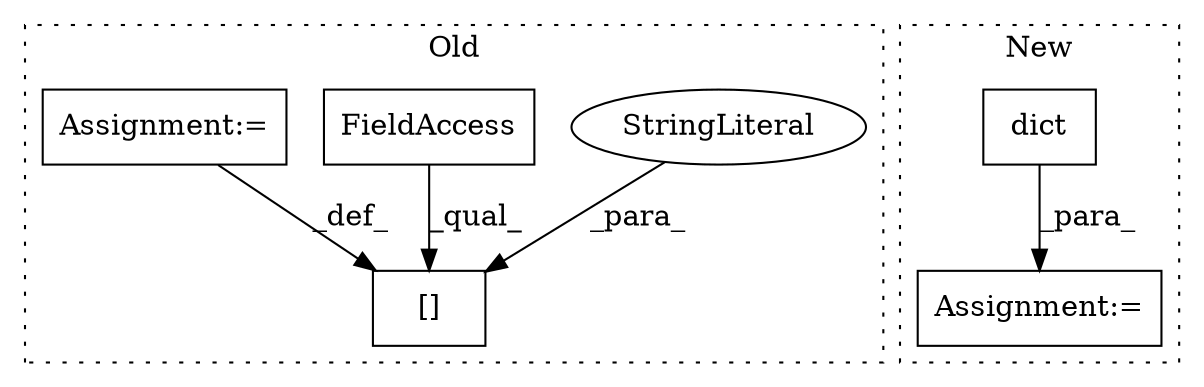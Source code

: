digraph G {
subgraph cluster0 {
1 [label="[]" a="2" s="3676,3715" l="22,1" shape="box"];
3 [label="StringLiteral" a="45" s="3698" l="17" shape="ellipse"];
5 [label="FieldAccess" a="22" s="3676" l="21" shape="box"];
6 [label="Assignment:=" a="7" s="3716" l="1" shape="box"];
label = "Old";
style="dotted";
}
subgraph cluster1 {
2 [label="dict" a="32" s="4778" l="6" shape="box"];
4 [label="Assignment:=" a="7" s="4777" l="1" shape="box"];
label = "New";
style="dotted";
}
2 -> 4 [label="_para_"];
3 -> 1 [label="_para_"];
5 -> 1 [label="_qual_"];
6 -> 1 [label="_def_"];
}